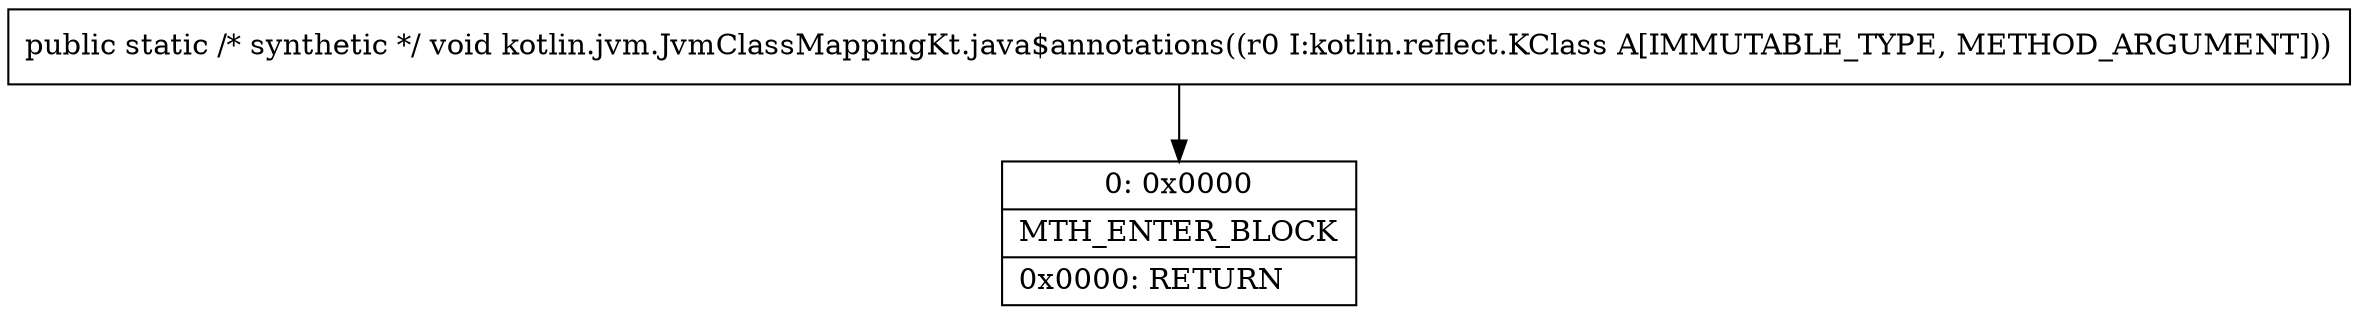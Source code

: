 digraph "CFG forkotlin.jvm.JvmClassMappingKt.java$annotations(Lkotlin\/reflect\/KClass;)V" {
Node_0 [shape=record,label="{0\:\ 0x0000|MTH_ENTER_BLOCK\l|0x0000: RETURN   \l}"];
MethodNode[shape=record,label="{public static \/* synthetic *\/ void kotlin.jvm.JvmClassMappingKt.java$annotations((r0 I:kotlin.reflect.KClass A[IMMUTABLE_TYPE, METHOD_ARGUMENT])) }"];
MethodNode -> Node_0;
}

